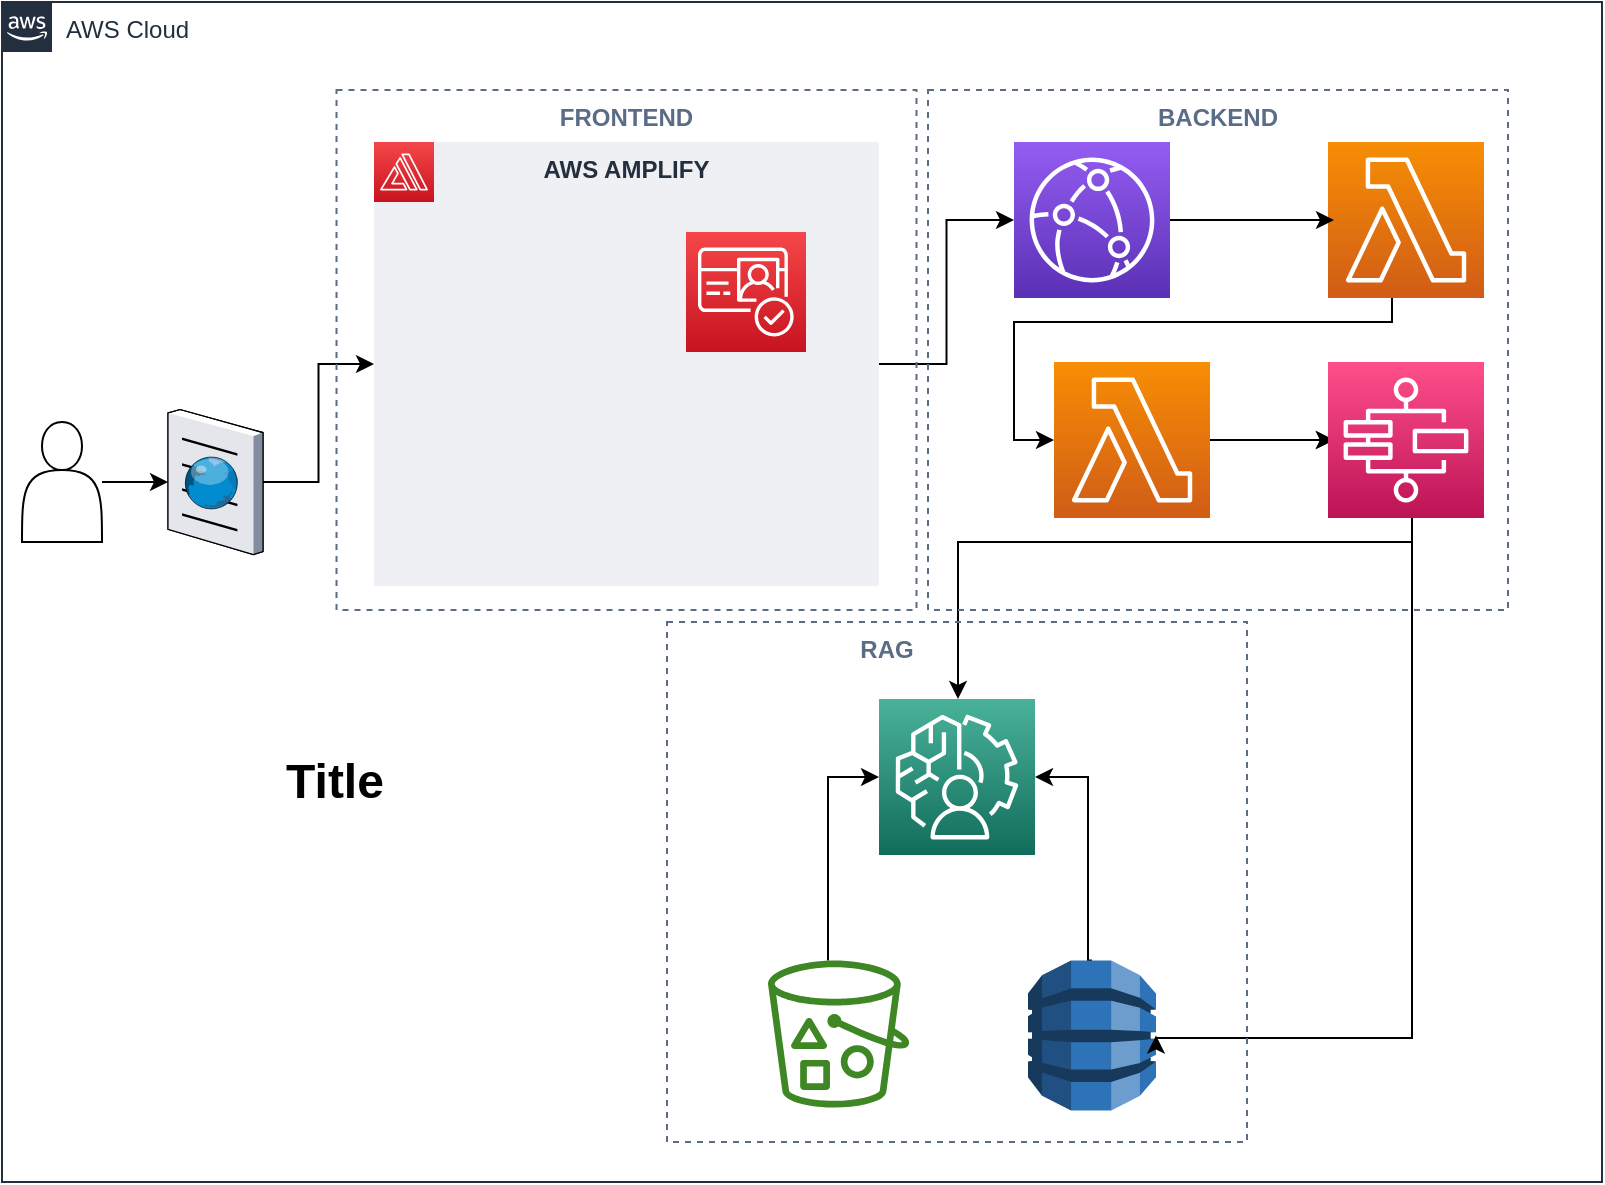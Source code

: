 <mxfile version="20.8.23" type="github">
  <diagram name="Página-1" id="gRivkRYfksaWGxRl3aty">
    <mxGraphModel dx="1434" dy="738" grid="1" gridSize="10" guides="1" tooltips="1" connect="1" arrows="1" fold="1" page="1" pageScale="1" pageWidth="827" pageHeight="1169" math="0" shadow="0">
      <root>
        <mxCell id="0" />
        <mxCell id="1" parent="0" />
        <mxCell id="0_ZtZzTpt0OcUXG0mEao-8" value="AWS Cloud" style="points=[[0,0],[0.25,0],[0.5,0],[0.75,0],[1,0],[1,0.25],[1,0.5],[1,0.75],[1,1],[0.75,1],[0.5,1],[0.25,1],[0,1],[0,0.75],[0,0.5],[0,0.25]];outlineConnect=0;gradientColor=none;html=1;whiteSpace=wrap;fontSize=12;fontStyle=0;container=1;pointerEvents=0;collapsible=0;recursiveResize=0;shape=mxgraph.aws4.group;grIcon=mxgraph.aws4.group_aws_cloud_alt;strokeColor=#232F3E;fillColor=none;verticalAlign=top;align=left;spacingLeft=30;fontColor=#232F3E;dashed=0;" vertex="1" parent="1">
          <mxGeometry x="27" y="40" width="800" height="590" as="geometry" />
        </mxCell>
        <mxCell id="0_ZtZzTpt0OcUXG0mEao-6" value="" style="shape=actor;whiteSpace=wrap;html=1;" vertex="1" parent="0_ZtZzTpt0OcUXG0mEao-8">
          <mxGeometry x="10" y="210" width="40" height="60" as="geometry" />
        </mxCell>
        <mxCell id="0_ZtZzTpt0OcUXG0mEao-15" style="edgeStyle=orthogonalEdgeStyle;rounded=0;orthogonalLoop=1;jettySize=auto;html=1;" edge="1" parent="0_ZtZzTpt0OcUXG0mEao-8" source="0_ZtZzTpt0OcUXG0mEao-3" target="0_ZtZzTpt0OcUXG0mEao-9">
          <mxGeometry relative="1" as="geometry" />
        </mxCell>
        <mxCell id="0_ZtZzTpt0OcUXG0mEao-3" value="" style="verticalLabelPosition=bottom;sketch=0;aspect=fixed;html=1;verticalAlign=top;strokeColor=none;align=center;outlineConnect=0;shape=mxgraph.citrix.browser;" vertex="1" parent="0_ZtZzTpt0OcUXG0mEao-8">
          <mxGeometry x="83" y="203.75" width="47.5" height="72.5" as="geometry" />
        </mxCell>
        <mxCell id="0_ZtZzTpt0OcUXG0mEao-7" value="" style="edgeStyle=orthogonalEdgeStyle;rounded=0;orthogonalLoop=1;jettySize=auto;html=1;" edge="1" parent="0_ZtZzTpt0OcUXG0mEao-8" source="0_ZtZzTpt0OcUXG0mEao-6" target="0_ZtZzTpt0OcUXG0mEao-3">
          <mxGeometry relative="1" as="geometry" />
        </mxCell>
        <mxCell id="0_ZtZzTpt0OcUXG0mEao-20" style="edgeStyle=orthogonalEdgeStyle;rounded=0;orthogonalLoop=1;jettySize=auto;html=1;exitX=1;exitY=0.5;exitDx=0;exitDy=0;" edge="1" parent="0_ZtZzTpt0OcUXG0mEao-8" source="0_ZtZzTpt0OcUXG0mEao-9" target="0_ZtZzTpt0OcUXG0mEao-2">
          <mxGeometry relative="1" as="geometry" />
        </mxCell>
        <mxCell id="0_ZtZzTpt0OcUXG0mEao-9" value="AWS AMPLIFY" style="fillColor=#EFF0F3;strokeColor=none;dashed=0;verticalAlign=top;fontStyle=1;fontColor=#232F3D;" vertex="1" parent="0_ZtZzTpt0OcUXG0mEao-8">
          <mxGeometry x="186" y="70" width="252.5" height="222" as="geometry" />
        </mxCell>
        <mxCell id="0_ZtZzTpt0OcUXG0mEao-10" value="" style="shape=image;html=1;verticalAlign=top;verticalLabelPosition=bottom;labelBackgroundColor=#ffffff;imageAspect=0;aspect=fixed;image=https://cdn3.iconfinder.com/data/icons/brands-pack/240/react-128.png" vertex="1" parent="0_ZtZzTpt0OcUXG0mEao-8">
          <mxGeometry x="226" y="110" width="70" height="70" as="geometry" />
        </mxCell>
        <mxCell id="0_ZtZzTpt0OcUXG0mEao-11" value="" style="sketch=0;points=[[0,0,0],[0.25,0,0],[0.5,0,0],[0.75,0,0],[1,0,0],[0,1,0],[0.25,1,0],[0.5,1,0],[0.75,1,0],[1,1,0],[0,0.25,0],[0,0.5,0],[0,0.75,0],[1,0.25,0],[1,0.5,0],[1,0.75,0]];outlineConnect=0;fontColor=#232F3E;gradientColor=#F54749;gradientDirection=north;fillColor=#C7131F;strokeColor=#ffffff;dashed=0;verticalLabelPosition=bottom;verticalAlign=top;align=center;html=1;fontSize=12;fontStyle=0;aspect=fixed;shape=mxgraph.aws4.resourceIcon;resIcon=mxgraph.aws4.cognito;" vertex="1" parent="0_ZtZzTpt0OcUXG0mEao-8">
          <mxGeometry x="342" y="115" width="60" height="60" as="geometry" />
        </mxCell>
        <mxCell id="0_ZtZzTpt0OcUXG0mEao-12" value="" style="shape=image;html=1;verticalAlign=top;verticalLabelPosition=bottom;labelBackgroundColor=#ffffff;imageAspect=0;aspect=fixed;image=https://cdn4.iconfinder.com/data/icons/ionicons/512/icon-social-github-128.png" vertex="1" parent="0_ZtZzTpt0OcUXG0mEao-8">
          <mxGeometry x="269.25" y="190.25" width="86" height="86" as="geometry" />
        </mxCell>
        <mxCell id="0_ZtZzTpt0OcUXG0mEao-22" style="edgeStyle=orthogonalEdgeStyle;rounded=0;orthogonalLoop=1;jettySize=auto;html=1;entryX=0;entryY=0.5;entryDx=0;entryDy=0;entryPerimeter=0;" edge="1" parent="0_ZtZzTpt0OcUXG0mEao-8" target="0_ZtZzTpt0OcUXG0mEao-16">
          <mxGeometry relative="1" as="geometry">
            <mxPoint x="695" y="148" as="sourcePoint" />
            <Array as="points">
              <mxPoint x="695" y="160" />
              <mxPoint x="506" y="160" />
              <mxPoint x="506" y="219" />
            </Array>
          </mxGeometry>
        </mxCell>
        <mxCell id="0_ZtZzTpt0OcUXG0mEao-14" value="" style="sketch=0;points=[[0,0,0],[0.25,0,0],[0.5,0,0],[0.75,0,0],[1,0,0],[0,1,0],[0.25,1,0],[0.5,1,0],[0.75,1,0],[1,1,0],[0,0.25,0],[0,0.5,0],[0,0.75,0],[1,0.25,0],[1,0.5,0],[1,0.75,0]];outlineConnect=0;fontColor=#232F3E;gradientColor=#F78E04;gradientDirection=north;fillColor=#D05C17;strokeColor=#ffffff;dashed=0;verticalLabelPosition=bottom;verticalAlign=top;align=center;html=1;fontSize=12;fontStyle=0;aspect=fixed;shape=mxgraph.aws4.resourceIcon;resIcon=mxgraph.aws4.lambda;" vertex="1" parent="0_ZtZzTpt0OcUXG0mEao-8">
          <mxGeometry x="663" y="70" width="78" height="78" as="geometry" />
        </mxCell>
        <mxCell id="0_ZtZzTpt0OcUXG0mEao-21" style="edgeStyle=orthogonalEdgeStyle;rounded=0;orthogonalLoop=1;jettySize=auto;html=1;exitX=1;exitY=0.5;exitDx=0;exitDy=0;exitPerimeter=0;entryX=0;entryY=0.5;entryDx=0;entryDy=0;entryPerimeter=0;" edge="1" parent="0_ZtZzTpt0OcUXG0mEao-8" source="0_ZtZzTpt0OcUXG0mEao-2">
          <mxGeometry relative="1" as="geometry">
            <mxPoint x="666" y="109" as="targetPoint" />
          </mxGeometry>
        </mxCell>
        <mxCell id="0_ZtZzTpt0OcUXG0mEao-2" value="" style="sketch=0;points=[[0,0,0],[0.25,0,0],[0.5,0,0],[0.75,0,0],[1,0,0],[0,1,0],[0.25,1,0],[0.5,1,0],[0.75,1,0],[1,1,0],[0,0.25,0],[0,0.5,0],[0,0.75,0],[1,0.25,0],[1,0.5,0],[1,0.75,0]];outlineConnect=0;fontColor=#232F3E;gradientColor=#945DF2;gradientDirection=north;fillColor=#5A30B5;strokeColor=#ffffff;dashed=0;verticalLabelPosition=bottom;verticalAlign=top;align=center;html=1;fontSize=12;fontStyle=0;aspect=fixed;shape=mxgraph.aws4.resourceIcon;resIcon=mxgraph.aws4.cloudfront;" vertex="1" parent="0_ZtZzTpt0OcUXG0mEao-8">
          <mxGeometry x="506" y="70" width="78" height="78" as="geometry" />
        </mxCell>
        <mxCell id="0_ZtZzTpt0OcUXG0mEao-26" style="edgeStyle=orthogonalEdgeStyle;rounded=0;orthogonalLoop=1;jettySize=auto;html=1;entryX=0;entryY=0.5;entryDx=0;entryDy=0;entryPerimeter=0;" edge="1" parent="0_ZtZzTpt0OcUXG0mEao-8" source="0_ZtZzTpt0OcUXG0mEao-16">
          <mxGeometry relative="1" as="geometry">
            <mxPoint x="666" y="219" as="targetPoint" />
          </mxGeometry>
        </mxCell>
        <mxCell id="0_ZtZzTpt0OcUXG0mEao-40" value="" style="edgeStyle=orthogonalEdgeStyle;rounded=0;orthogonalLoop=1;jettySize=auto;html=1;" edge="1" parent="0_ZtZzTpt0OcUXG0mEao-8" source="0_ZtZzTpt0OcUXG0mEao-16">
          <mxGeometry relative="1" as="geometry">
            <mxPoint x="666" y="219" as="targetPoint" />
          </mxGeometry>
        </mxCell>
        <mxCell id="0_ZtZzTpt0OcUXG0mEao-16" value="" style="sketch=0;points=[[0,0,0],[0.25,0,0],[0.5,0,0],[0.75,0,0],[1,0,0],[0,1,0],[0.25,1,0],[0.5,1,0],[0.75,1,0],[1,1,0],[0,0.25,0],[0,0.5,0],[0,0.75,0],[1,0.25,0],[1,0.5,0],[1,0.75,0]];outlineConnect=0;fontColor=#232F3E;gradientColor=#F78E04;gradientDirection=north;fillColor=#D05C17;strokeColor=#ffffff;dashed=0;verticalLabelPosition=bottom;verticalAlign=top;align=center;html=1;fontSize=12;fontStyle=0;aspect=fixed;shape=mxgraph.aws4.resourceIcon;resIcon=mxgraph.aws4.lambda;" vertex="1" parent="0_ZtZzTpt0OcUXG0mEao-8">
          <mxGeometry x="526" y="180" width="78" height="78" as="geometry" />
        </mxCell>
        <mxCell id="0_ZtZzTpt0OcUXG0mEao-1" value="" style="sketch=0;points=[[0,0,0],[0.25,0,0],[0.5,0,0],[0.75,0,0],[1,0,0],[0,1,0],[0.25,1,0],[0.5,1,0],[0.75,1,0],[1,1,0],[0,0.25,0],[0,0.5,0],[0,0.75,0],[1,0.25,0],[1,0.5,0],[1,0.75,0]];outlineConnect=0;fontColor=#232F3E;gradientColor=#4AB29A;gradientDirection=north;fillColor=#116D5B;strokeColor=#ffffff;dashed=0;verticalLabelPosition=bottom;verticalAlign=top;align=center;html=1;fontSize=12;fontStyle=0;aspect=fixed;shape=mxgraph.aws4.resourceIcon;resIcon=mxgraph.aws4.augmented_ai;" vertex="1" parent="0_ZtZzTpt0OcUXG0mEao-8">
          <mxGeometry x="438.5" y="348.5" width="78" height="78" as="geometry" />
        </mxCell>
        <mxCell id="0_ZtZzTpt0OcUXG0mEao-42" style="edgeStyle=orthogonalEdgeStyle;rounded=0;orthogonalLoop=1;jettySize=auto;html=1;exitX=0.5;exitY=0;exitDx=0;exitDy=0;exitPerimeter=0;entryX=1;entryY=0.5;entryDx=0;entryDy=0;entryPerimeter=0;" edge="1" parent="0_ZtZzTpt0OcUXG0mEao-8" source="0_ZtZzTpt0OcUXG0mEao-17" target="0_ZtZzTpt0OcUXG0mEao-1">
          <mxGeometry relative="1" as="geometry">
            <Array as="points">
              <mxPoint x="543" y="479" />
              <mxPoint x="543" y="388" />
            </Array>
          </mxGeometry>
        </mxCell>
        <mxCell id="0_ZtZzTpt0OcUXG0mEao-17" value="" style="outlineConnect=0;dashed=0;verticalLabelPosition=bottom;verticalAlign=top;align=center;html=1;shape=mxgraph.aws3.dynamo_db;fillColor=#2E73B8;gradientColor=none;" vertex="1" parent="0_ZtZzTpt0OcUXG0mEao-8">
          <mxGeometry x="513" y="479.25" width="64" height="75" as="geometry" />
        </mxCell>
        <mxCell id="0_ZtZzTpt0OcUXG0mEao-44" style="edgeStyle=orthogonalEdgeStyle;rounded=0;orthogonalLoop=1;jettySize=auto;html=1;" edge="1" parent="0_ZtZzTpt0OcUXG0mEao-8" target="0_ZtZzTpt0OcUXG0mEao-1">
          <mxGeometry relative="1" as="geometry">
            <mxPoint x="705" y="258" as="sourcePoint" />
            <Array as="points">
              <mxPoint x="705" y="270" />
              <mxPoint x="478" y="270" />
            </Array>
          </mxGeometry>
        </mxCell>
        <mxCell id="0_ZtZzTpt0OcUXG0mEao-45" style="edgeStyle=orthogonalEdgeStyle;rounded=0;orthogonalLoop=1;jettySize=auto;html=1;entryX=1;entryY=0.5;entryDx=0;entryDy=0;entryPerimeter=0;" edge="1" parent="0_ZtZzTpt0OcUXG0mEao-8" target="0_ZtZzTpt0OcUXG0mEao-17">
          <mxGeometry relative="1" as="geometry">
            <mxPoint x="705" y="258" as="sourcePoint" />
            <Array as="points">
              <mxPoint x="705" y="518" />
            </Array>
          </mxGeometry>
        </mxCell>
        <mxCell id="0_ZtZzTpt0OcUXG0mEao-18" value="" style="sketch=0;points=[[0,0,0],[0.25,0,0],[0.5,0,0],[0.75,0,0],[1,0,0],[0,1,0],[0.25,1,0],[0.5,1,0],[0.75,1,0],[1,1,0],[0,0.25,0],[0,0.5,0],[0,0.75,0],[1,0.25,0],[1,0.5,0],[1,0.75,0]];outlineConnect=0;fontColor=#232F3E;gradientColor=#FF4F8B;gradientDirection=north;fillColor=#BC1356;strokeColor=#ffffff;dashed=0;verticalLabelPosition=bottom;verticalAlign=top;align=center;html=1;fontSize=12;fontStyle=0;aspect=fixed;shape=mxgraph.aws4.resourceIcon;resIcon=mxgraph.aws4.step_functions;" vertex="1" parent="0_ZtZzTpt0OcUXG0mEao-8">
          <mxGeometry x="663" y="180" width="78" height="78" as="geometry" />
        </mxCell>
        <mxCell id="0_ZtZzTpt0OcUXG0mEao-46" style="edgeStyle=orthogonalEdgeStyle;rounded=0;orthogonalLoop=1;jettySize=auto;html=1;entryX=0;entryY=0.5;entryDx=0;entryDy=0;entryPerimeter=0;" edge="1" parent="0_ZtZzTpt0OcUXG0mEao-8" source="0_ZtZzTpt0OcUXG0mEao-27" target="0_ZtZzTpt0OcUXG0mEao-1">
          <mxGeometry relative="1" as="geometry">
            <Array as="points">
              <mxPoint x="413" y="388" />
            </Array>
          </mxGeometry>
        </mxCell>
        <mxCell id="0_ZtZzTpt0OcUXG0mEao-27" value="" style="sketch=0;outlineConnect=0;fontColor=#232F3E;gradientColor=none;fillColor=#3F8624;strokeColor=none;dashed=0;verticalLabelPosition=bottom;verticalAlign=top;align=center;html=1;fontSize=12;fontStyle=0;aspect=fixed;pointerEvents=1;shape=mxgraph.aws4.bucket_with_objects;" vertex="1" parent="0_ZtZzTpt0OcUXG0mEao-8">
          <mxGeometry x="383" y="479.25" width="70.67" height="73.5" as="geometry" />
        </mxCell>
        <mxCell id="0_ZtZzTpt0OcUXG0mEao-28" value="" style="sketch=0;points=[[0,0,0],[0.25,0,0],[0.5,0,0],[0.75,0,0],[1,0,0],[0,1,0],[0.25,1,0],[0.5,1,0],[0.75,1,0],[1,1,0],[0,0.25,0],[0,0.5,0],[0,0.75,0],[1,0.25,0],[1,0.5,0],[1,0.75,0]];outlineConnect=0;fontColor=#232F3E;gradientColor=#F54749;gradientDirection=north;fillColor=#C7131F;strokeColor=#ffffff;dashed=0;verticalLabelPosition=bottom;verticalAlign=top;align=center;html=1;fontSize=12;fontStyle=0;aspect=fixed;shape=mxgraph.aws4.resourceIcon;resIcon=mxgraph.aws4.amplify;" vertex="1" parent="0_ZtZzTpt0OcUXG0mEao-8">
          <mxGeometry x="186" y="70" width="30" height="30" as="geometry" />
        </mxCell>
        <mxCell id="0_ZtZzTpt0OcUXG0mEao-34" value="FRONTEND" style="fillColor=none;strokeColor=#5A6C86;dashed=1;verticalAlign=top;fontStyle=1;fontColor=#5A6C86;" vertex="1" parent="0_ZtZzTpt0OcUXG0mEao-8">
          <mxGeometry x="167.25" y="44" width="290" height="260" as="geometry" />
        </mxCell>
        <mxCell id="0_ZtZzTpt0OcUXG0mEao-37" value="RAG                     " style="fillColor=none;strokeColor=#5A6C86;dashed=1;verticalAlign=top;fontStyle=1;fontColor=#5A6C86;" vertex="1" parent="0_ZtZzTpt0OcUXG0mEao-8">
          <mxGeometry x="332.5" y="310" width="290" height="260" as="geometry" />
        </mxCell>
        <mxCell id="0_ZtZzTpt0OcUXG0mEao-36" value="BACKEND" style="fillColor=none;strokeColor=#5A6C86;dashed=1;verticalAlign=top;fontStyle=1;fontColor=#5A6C86;" vertex="1" parent="0_ZtZzTpt0OcUXG0mEao-8">
          <mxGeometry x="463" y="44" width="290" height="260" as="geometry" />
        </mxCell>
        <mxCell id="0_ZtZzTpt0OcUXG0mEao-48" value="Title" style="text;strokeColor=none;fillColor=none;html=1;fontSize=24;fontStyle=1;verticalAlign=middle;align=center;" vertex="1" parent="0_ZtZzTpt0OcUXG0mEao-8">
          <mxGeometry x="116" y="370" width="100" height="40" as="geometry" />
        </mxCell>
      </root>
    </mxGraphModel>
  </diagram>
</mxfile>
